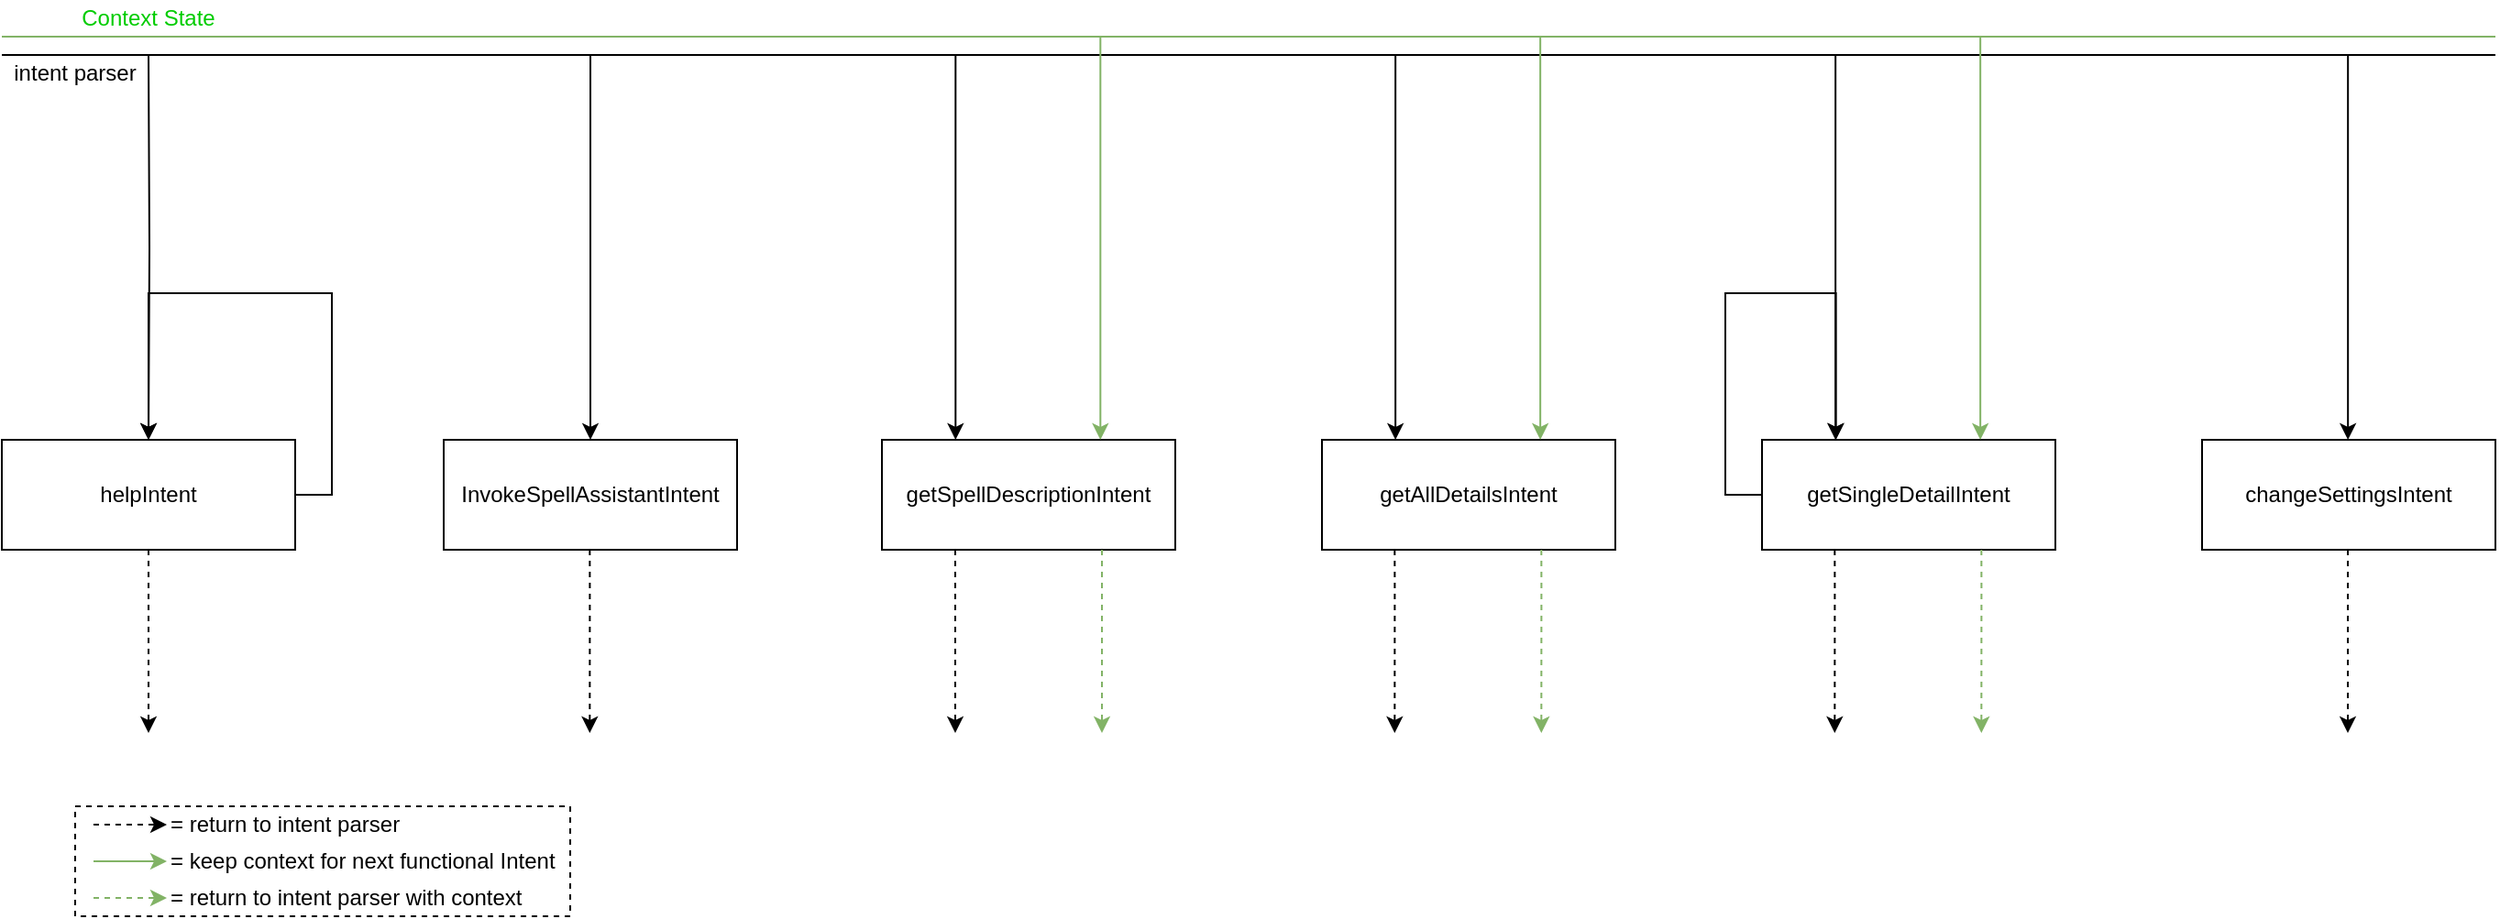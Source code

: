 <mxfile version="15.4.0" type="device"><diagram id="jQs6yxECspEw916ndls4" name="Seite-1"><mxGraphModel dx="-14" dy="470" grid="1" gridSize="10" guides="1" tooltips="1" connect="1" arrows="1" fold="1" page="1" pageScale="1" pageWidth="827" pageHeight="1169" math="0" shadow="0"><root><mxCell id="0"/><mxCell id="1" parent="0"/><mxCell id="xXSb1Dfhu0vGIK9azMF2-7" value="" style="rounded=0;whiteSpace=wrap;html=1;fontColor=#00CC00;fillColor=none;dashed=1;" parent="1" vertex="1"><mxGeometry x="880" y="520" width="270" height="60" as="geometry"/></mxCell><mxCell id="xXSb1Dfhu0vGIK9azMF2-11" value="getSpellDescriptionIntent" style="rounded=0;whiteSpace=wrap;html=1;" parent="1" vertex="1"><mxGeometry x="1320" y="320" width="160" height="60" as="geometry"/></mxCell><mxCell id="xXSb1Dfhu0vGIK9azMF2-13" value="getAllDetailsIntent" style="rounded=0;whiteSpace=wrap;html=1;" parent="1" vertex="1"><mxGeometry x="1560" y="320" width="160" height="60" as="geometry"/></mxCell><mxCell id="9RJ4yrVysBP6gqabqeN--24" style="edgeStyle=orthogonalEdgeStyle;rounded=0;orthogonalLoop=1;jettySize=auto;html=1;exitX=0;exitY=0.5;exitDx=0;exitDy=0;strokeColor=#000000;" edge="1" parent="1" source="xXSb1Dfhu0vGIK9azMF2-14"><mxGeometry relative="1" as="geometry"><mxPoint x="1840.333" y="320" as="targetPoint"/><mxPoint x="1840" y="380" as="sourcePoint"/><Array as="points"><mxPoint x="1780" y="350"/><mxPoint x="1780" y="240"/><mxPoint x="1840" y="240"/></Array></mxGeometry></mxCell><mxCell id="xXSb1Dfhu0vGIK9azMF2-14" value="getSingleDetailIntent" style="rounded=0;whiteSpace=wrap;html=1;" parent="1" vertex="1"><mxGeometry x="1800" y="320" width="160" height="60" as="geometry"/></mxCell><mxCell id="9RJ4yrVysBP6gqabqeN--13" style="edgeStyle=orthogonalEdgeStyle;rounded=0;orthogonalLoop=1;jettySize=auto;html=1;strokeColor=#000000;entryX=0.5;entryY=0;entryDx=0;entryDy=0;" edge="1" parent="1" target="xXSb1Dfhu0vGIK9azMF2-23"><mxGeometry relative="1" as="geometry"><mxPoint x="1110" y="300" as="targetPoint"/><mxPoint x="920" y="110" as="sourcePoint"/><Array as="points"/></mxGeometry></mxCell><mxCell id="9RJ4yrVysBP6gqabqeN--14" style="edgeStyle=orthogonalEdgeStyle;rounded=0;orthogonalLoop=1;jettySize=auto;html=1;strokeColor=#000000;entryX=0.5;entryY=0;entryDx=0;entryDy=0;" edge="1" parent="1" target="xXSb1Dfhu0vGIK9azMF2-16"><mxGeometry relative="1" as="geometry"><mxPoint x="1121.172" y="440.0" as="targetPoint"/><mxPoint x="1161" y="110" as="sourcePoint"/><Array as="points"><mxPoint x="1161" y="230"/><mxPoint x="1161" y="230"/></Array></mxGeometry></mxCell><mxCell id="xXSb1Dfhu0vGIK9azMF2-16" value="InvokeSpellAssistantIntent" style="rounded=0;whiteSpace=wrap;html=1;" parent="1" vertex="1"><mxGeometry x="1081" y="320" width="160" height="60" as="geometry"/></mxCell><mxCell id="xXSb1Dfhu0vGIK9azMF2-20" value="" style="endArrow=classic;dashed=1;html=1;endFill=1;" parent="1" edge="1"><mxGeometry width="50" height="50" relative="1" as="geometry"><mxPoint x="890" y="530" as="sourcePoint"/><mxPoint x="930" y="530" as="targetPoint"/></mxGeometry></mxCell><mxCell id="xXSb1Dfhu0vGIK9azMF2-21" value="= return to intent parser" style="text;html=1;strokeColor=none;fillColor=none;align=left;verticalAlign=middle;whiteSpace=wrap;rounded=0;" parent="1" vertex="1"><mxGeometry x="930" y="520" width="130" height="20" as="geometry"/></mxCell><mxCell id="xXSb1Dfhu0vGIK9azMF2-22" style="edgeStyle=orthogonalEdgeStyle;rounded=0;orthogonalLoop=1;jettySize=auto;html=1;exitX=0.5;exitY=1;exitDx=0;exitDy=0;dashed=1;endArrow=classic;endFill=1;strokeColor=#000000;" parent="1" source="xXSb1Dfhu0vGIK9azMF2-23" edge="1"><mxGeometry relative="1" as="geometry"><mxPoint x="920" y="480" as="targetPoint"/><Array as="points"><mxPoint x="920" y="400"/><mxPoint x="920" y="400"/></Array></mxGeometry></mxCell><mxCell id="xXSb1Dfhu0vGIK9azMF2-23" value="helpIntent" style="rounded=0;whiteSpace=wrap;html=1;" parent="1" vertex="1"><mxGeometry x="840" y="320" width="160" height="60" as="geometry"/></mxCell><mxCell id="xXSb1Dfhu0vGIK9azMF2-26" value="" style="endArrow=classic;html=1;fillColor=#d5e8d4;strokeColor=#82b366;endFill=1;" parent="1" edge="1"><mxGeometry width="50" height="50" relative="1" as="geometry"><mxPoint x="890" y="550" as="sourcePoint"/><mxPoint x="930" y="550" as="targetPoint"/></mxGeometry></mxCell><mxCell id="xXSb1Dfhu0vGIK9azMF2-27" value="= keep context for next functional Intent&amp;nbsp;" style="text;html=1;strokeColor=none;fillColor=none;align=left;verticalAlign=middle;whiteSpace=wrap;rounded=0;" parent="1" vertex="1"><mxGeometry x="930" y="540" width="230" height="20" as="geometry"/></mxCell><mxCell id="xXSb1Dfhu0vGIK9azMF2-47" value="" style="endArrow=none;html=1;fillColor=#d5e8d4;strokeColor=#82b366;" parent="1" edge="1"><mxGeometry width="50" height="50" relative="1" as="geometry"><mxPoint x="840" y="100" as="sourcePoint"/><mxPoint x="2200" y="100" as="targetPoint"/></mxGeometry></mxCell><mxCell id="xXSb1Dfhu0vGIK9azMF2-48" value="&lt;font color=&quot;#000000&quot;&gt;intent parser&lt;/font&gt;" style="text;html=1;align=center;verticalAlign=middle;whiteSpace=wrap;rounded=0;fontColor=#00CC00;" parent="1" vertex="1"><mxGeometry x="840" y="110" width="80" height="20" as="geometry"/></mxCell><mxCell id="9RJ4yrVysBP6gqabqeN--9" style="edgeStyle=orthogonalEdgeStyle;rounded=0;orthogonalLoop=1;jettySize=auto;html=1;exitX=1;exitY=0.5;exitDx=0;exitDy=0;entryX=0.5;entryY=0;entryDx=0;entryDy=0;" edge="1" parent="1" source="xXSb1Dfhu0vGIK9azMF2-23" target="xXSb1Dfhu0vGIK9azMF2-23"><mxGeometry relative="1" as="geometry"><Array as="points"><mxPoint x="1020" y="350"/><mxPoint x="1020" y="240"/><mxPoint x="920" y="240"/></Array></mxGeometry></mxCell><mxCell id="9RJ4yrVysBP6gqabqeN--10" value="" style="endArrow=none;html=1;fillColor=#d5e8d4;strokeColor=#000000;" edge="1" parent="1"><mxGeometry width="50" height="50" relative="1" as="geometry"><mxPoint x="840" y="110" as="sourcePoint"/><mxPoint x="2200" y="110" as="targetPoint"/></mxGeometry></mxCell><mxCell id="9RJ4yrVysBP6gqabqeN--16" style="edgeStyle=orthogonalEdgeStyle;rounded=0;orthogonalLoop=1;jettySize=auto;html=1;strokeColor=#000000;entryX=0.25;entryY=0;entryDx=0;entryDy=0;" edge="1" parent="1"><mxGeometry relative="1" as="geometry"><mxPoint x="1360.16" y="320.0" as="targetPoint"/><mxPoint x="1360.16" y="110" as="sourcePoint"/></mxGeometry></mxCell><mxCell id="9RJ4yrVysBP6gqabqeN--17" style="edgeStyle=orthogonalEdgeStyle;rounded=0;orthogonalLoop=1;jettySize=auto;html=1;strokeColor=#82b366;entryX=0.25;entryY=0;entryDx=0;entryDy=0;fillColor=#d5e8d4;" edge="1" parent="1"><mxGeometry relative="1" as="geometry"><mxPoint x="1439.16" y="320.0" as="targetPoint"/><mxPoint x="1439.16" y="100" as="sourcePoint"/></mxGeometry></mxCell><mxCell id="9RJ4yrVysBP6gqabqeN--18" style="edgeStyle=orthogonalEdgeStyle;rounded=0;orthogonalLoop=1;jettySize=auto;html=1;strokeColor=#000000;entryX=0.25;entryY=0;entryDx=0;entryDy=0;" edge="1" parent="1"><mxGeometry relative="1" as="geometry"><mxPoint x="1600.08" y="320.0" as="targetPoint"/><mxPoint x="1600.08" y="110" as="sourcePoint"/></mxGeometry></mxCell><mxCell id="9RJ4yrVysBP6gqabqeN--19" style="edgeStyle=orthogonalEdgeStyle;rounded=0;orthogonalLoop=1;jettySize=auto;html=1;strokeColor=#82b366;entryX=0.25;entryY=0;entryDx=0;entryDy=0;fillColor=#d5e8d4;" edge="1" parent="1"><mxGeometry relative="1" as="geometry"><mxPoint x="1679.08" y="320.0" as="targetPoint"/><mxPoint x="1679.08" y="100" as="sourcePoint"/></mxGeometry></mxCell><mxCell id="9RJ4yrVysBP6gqabqeN--20" style="edgeStyle=orthogonalEdgeStyle;rounded=0;orthogonalLoop=1;jettySize=auto;html=1;strokeColor=#000000;entryX=0.25;entryY=0;entryDx=0;entryDy=0;" edge="1" parent="1"><mxGeometry relative="1" as="geometry"><mxPoint x="1840.08" y="320.0" as="targetPoint"/><mxPoint x="1840.08" y="110" as="sourcePoint"/></mxGeometry></mxCell><mxCell id="9RJ4yrVysBP6gqabqeN--21" style="edgeStyle=orthogonalEdgeStyle;rounded=0;orthogonalLoop=1;jettySize=auto;html=1;strokeColor=#82b366;entryX=0.25;entryY=0;entryDx=0;entryDy=0;fillColor=#d5e8d4;" edge="1" parent="1"><mxGeometry relative="1" as="geometry"><mxPoint x="1919.08" y="320.0" as="targetPoint"/><mxPoint x="1919.08" y="100" as="sourcePoint"/></mxGeometry></mxCell><mxCell id="9RJ4yrVysBP6gqabqeN--22" value="changeSettingsIntent" style="rounded=0;whiteSpace=wrap;html=1;" vertex="1" parent="1"><mxGeometry x="2040" y="320" width="160" height="60" as="geometry"/></mxCell><mxCell id="9RJ4yrVysBP6gqabqeN--23" style="edgeStyle=orthogonalEdgeStyle;rounded=0;orthogonalLoop=1;jettySize=auto;html=1;strokeColor=#000000;entryX=0.25;entryY=0;entryDx=0;entryDy=0;" edge="1" parent="1"><mxGeometry relative="1" as="geometry"><mxPoint x="2119.58" y="320.0" as="targetPoint"/><mxPoint x="2119.58" y="110" as="sourcePoint"/></mxGeometry></mxCell><mxCell id="9RJ4yrVysBP6gqabqeN--25" style="edgeStyle=orthogonalEdgeStyle;rounded=0;orthogonalLoop=1;jettySize=auto;html=1;exitX=0.5;exitY=1;exitDx=0;exitDy=0;dashed=1;endArrow=classic;endFill=1;strokeColor=#000000;" edge="1" parent="1"><mxGeometry relative="1" as="geometry"><mxPoint x="1160.66" y="480" as="targetPoint"/><mxPoint x="1160.66" y="380.0" as="sourcePoint"/><Array as="points"><mxPoint x="1160.66" y="400"/><mxPoint x="1160.66" y="400"/></Array></mxGeometry></mxCell><mxCell id="9RJ4yrVysBP6gqabqeN--26" style="edgeStyle=orthogonalEdgeStyle;rounded=0;orthogonalLoop=1;jettySize=auto;html=1;exitX=0.5;exitY=1;exitDx=0;exitDy=0;dashed=1;endArrow=classic;endFill=1;strokeColor=#000000;" edge="1" parent="1"><mxGeometry relative="1" as="geometry"><mxPoint x="1360" y="480" as="targetPoint"/><mxPoint x="1360" y="380.0" as="sourcePoint"/><Array as="points"><mxPoint x="1360" y="400"/><mxPoint x="1360" y="400"/></Array></mxGeometry></mxCell><mxCell id="9RJ4yrVysBP6gqabqeN--27" style="edgeStyle=orthogonalEdgeStyle;rounded=0;orthogonalLoop=1;jettySize=auto;html=1;exitX=0.5;exitY=1;exitDx=0;exitDy=0;dashed=1;endArrow=classic;endFill=1;strokeColor=#82b366;fillColor=#d5e8d4;" edge="1" parent="1"><mxGeometry relative="1" as="geometry"><mxPoint x="1440.0" y="480" as="targetPoint"/><mxPoint x="1440.0" y="380.0" as="sourcePoint"/><Array as="points"><mxPoint x="1440" y="400"/><mxPoint x="1440" y="400"/></Array></mxGeometry></mxCell><mxCell id="9RJ4yrVysBP6gqabqeN--28" style="edgeStyle=orthogonalEdgeStyle;rounded=0;orthogonalLoop=1;jettySize=auto;html=1;exitX=0.5;exitY=1;exitDx=0;exitDy=0;dashed=1;endArrow=classic;endFill=1;strokeColor=#000000;" edge="1" parent="1"><mxGeometry relative="1" as="geometry"><mxPoint x="1599.66" y="480" as="targetPoint"/><mxPoint x="1599.66" y="380.0" as="sourcePoint"/><Array as="points"><mxPoint x="1599.66" y="400"/><mxPoint x="1599.66" y="400"/></Array></mxGeometry></mxCell><mxCell id="9RJ4yrVysBP6gqabqeN--29" style="edgeStyle=orthogonalEdgeStyle;rounded=0;orthogonalLoop=1;jettySize=auto;html=1;exitX=0.5;exitY=1;exitDx=0;exitDy=0;dashed=1;endArrow=classic;endFill=1;strokeColor=#82b366;fillColor=#d5e8d4;" edge="1" parent="1"><mxGeometry relative="1" as="geometry"><mxPoint x="1679.66" y="480" as="targetPoint"/><mxPoint x="1679.66" y="380.0" as="sourcePoint"/><Array as="points"><mxPoint x="1679.66" y="400"/><mxPoint x="1679.66" y="400"/></Array></mxGeometry></mxCell><mxCell id="9RJ4yrVysBP6gqabqeN--30" style="edgeStyle=orthogonalEdgeStyle;rounded=0;orthogonalLoop=1;jettySize=auto;html=1;exitX=0.5;exitY=1;exitDx=0;exitDy=0;dashed=1;endArrow=classic;endFill=1;strokeColor=#000000;" edge="1" parent="1"><mxGeometry relative="1" as="geometry"><mxPoint x="1839.66" y="480" as="targetPoint"/><mxPoint x="1839.66" y="380.0" as="sourcePoint"/><Array as="points"><mxPoint x="1839.66" y="400"/><mxPoint x="1839.66" y="400"/></Array></mxGeometry></mxCell><mxCell id="9RJ4yrVysBP6gqabqeN--31" style="edgeStyle=orthogonalEdgeStyle;rounded=0;orthogonalLoop=1;jettySize=auto;html=1;exitX=0.5;exitY=1;exitDx=0;exitDy=0;dashed=1;endArrow=classic;endFill=1;strokeColor=#82b366;fillColor=#d5e8d4;" edge="1" parent="1"><mxGeometry relative="1" as="geometry"><mxPoint x="1919.66" y="480" as="targetPoint"/><mxPoint x="1919.66" y="380.0" as="sourcePoint"/><Array as="points"><mxPoint x="1919.66" y="400"/><mxPoint x="1919.66" y="400"/></Array></mxGeometry></mxCell><mxCell id="9RJ4yrVysBP6gqabqeN--32" style="edgeStyle=orthogonalEdgeStyle;rounded=0;orthogonalLoop=1;jettySize=auto;html=1;exitX=0.5;exitY=1;exitDx=0;exitDy=0;dashed=1;endArrow=classic;endFill=1;strokeColor=#000000;" edge="1" parent="1"><mxGeometry relative="1" as="geometry"><mxPoint x="2119.5" y="480" as="targetPoint"/><mxPoint x="2119.5" y="380" as="sourcePoint"/><Array as="points"><mxPoint x="2119.5" y="400"/><mxPoint x="2119.5" y="400"/></Array></mxGeometry></mxCell><mxCell id="9RJ4yrVysBP6gqabqeN--37" value="Context State" style="text;html=1;align=center;verticalAlign=middle;whiteSpace=wrap;rounded=0;fontColor=#00CC00;" vertex="1" parent="1"><mxGeometry x="880" y="80" width="80" height="20" as="geometry"/></mxCell><mxCell id="9RJ4yrVysBP6gqabqeN--40" value="" style="endArrow=classic;dashed=1;html=1;endFill=1;fillColor=#d5e8d4;strokeColor=#82b366;" edge="1" parent="1"><mxGeometry width="50" height="50" relative="1" as="geometry"><mxPoint x="890" y="570" as="sourcePoint"/><mxPoint x="930" y="570" as="targetPoint"/></mxGeometry></mxCell><mxCell id="9RJ4yrVysBP6gqabqeN--41" value="= return to intent parser with context" style="text;html=1;strokeColor=none;fillColor=none;align=left;verticalAlign=middle;whiteSpace=wrap;rounded=0;" vertex="1" parent="1"><mxGeometry x="930" y="560" width="200" height="20" as="geometry"/></mxCell></root></mxGraphModel></diagram></mxfile>